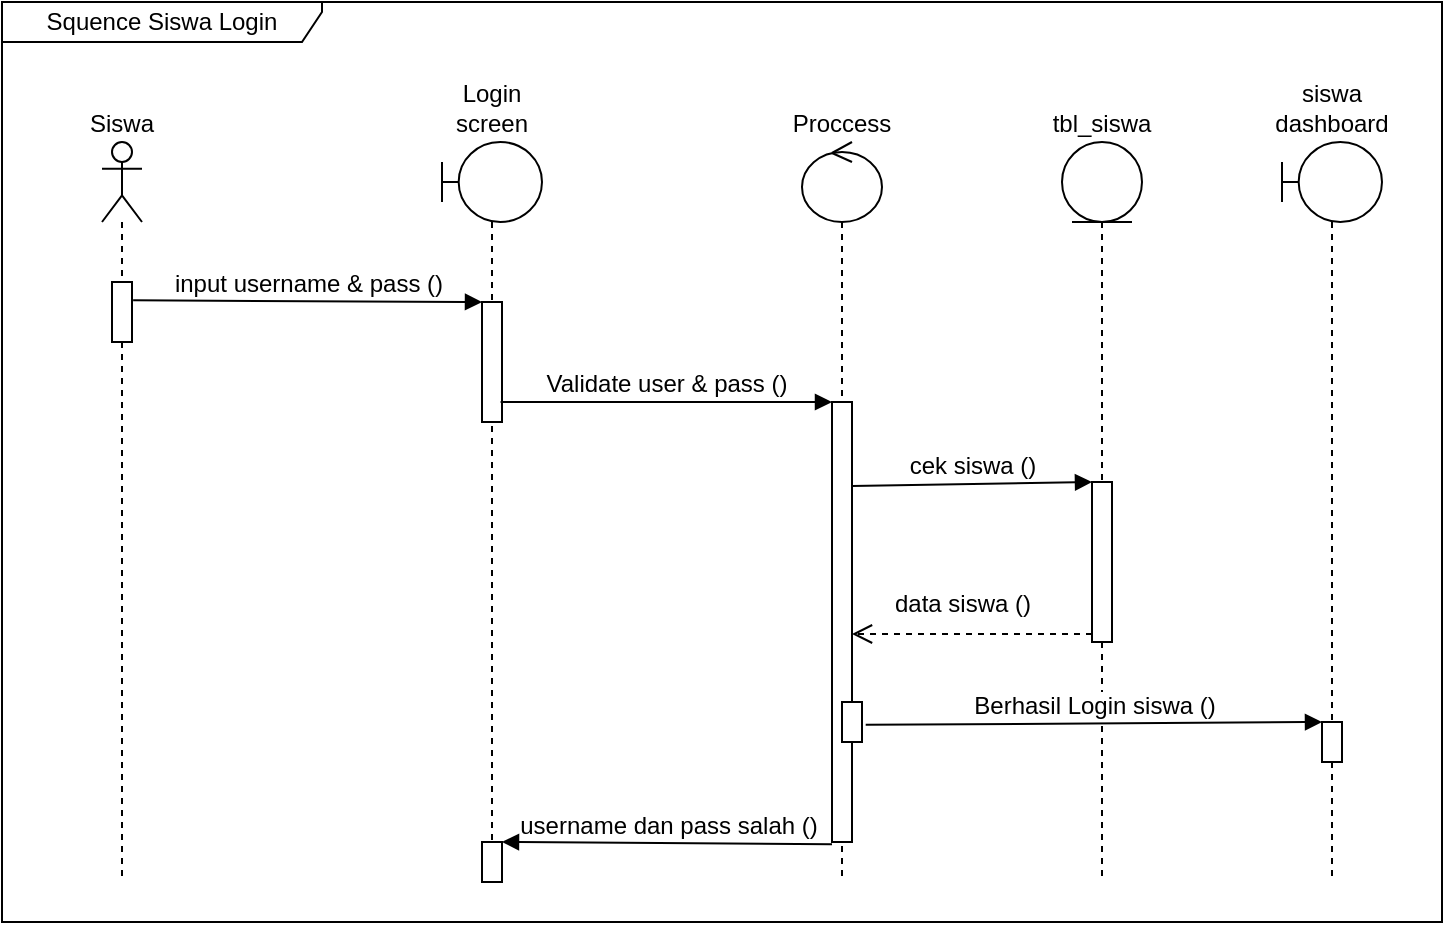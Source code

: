 <mxfile version="17.4.2" type="device"><diagram id="yF4UW3DjHv52iDhMIdAs" name="Page-1"><mxGraphModel dx="1231" dy="790" grid="1" gridSize="10" guides="1" tooltips="1" connect="1" arrows="1" fold="1" page="1" pageScale="1" pageWidth="850" pageHeight="1100" math="0" shadow="0"><root><mxCell id="0"/><mxCell id="1" parent="0"/><mxCell id="4aPm-_4qM3KbOW-iP_ZP-2" value="Login screen" style="shape=umlLifeline;participant=umlBoundary;perimeter=lifelinePerimeter;whiteSpace=wrap;html=1;container=1;collapsible=0;recursiveResize=0;verticalAlign=bottom;spacingTop=36;outlineConnect=0;labelPosition=center;verticalLabelPosition=top;align=center;fontSize=12;" vertex="1" parent="1"><mxGeometry x="300" y="150" width="50" height="370" as="geometry"/></mxCell><mxCell id="4aPm-_4qM3KbOW-iP_ZP-9" value="" style="html=1;points=[];perimeter=orthogonalPerimeter;fontSize=12;" vertex="1" parent="4aPm-_4qM3KbOW-iP_ZP-2"><mxGeometry x="20" y="80" width="10" height="60" as="geometry"/></mxCell><mxCell id="4aPm-_4qM3KbOW-iP_ZP-28" value="" style="html=1;points=[];perimeter=orthogonalPerimeter;fontSize=12;" vertex="1" parent="4aPm-_4qM3KbOW-iP_ZP-2"><mxGeometry x="20" y="350" width="10" height="20" as="geometry"/></mxCell><mxCell id="4aPm-_4qM3KbOW-iP_ZP-3" value="Proccess" style="shape=umlLifeline;participant=umlControl;perimeter=lifelinePerimeter;whiteSpace=wrap;html=1;container=1;collapsible=0;recursiveResize=0;verticalAlign=bottom;spacingTop=36;outlineConnect=0;fontSize=12;labelPosition=center;verticalLabelPosition=top;align=center;" vertex="1" parent="1"><mxGeometry x="480" y="150" width="40" height="370" as="geometry"/></mxCell><mxCell id="4aPm-_4qM3KbOW-iP_ZP-12" value="" style="html=1;points=[];perimeter=orthogonalPerimeter;fontSize=12;" vertex="1" parent="4aPm-_4qM3KbOW-iP_ZP-3"><mxGeometry x="15" y="130" width="10" height="220" as="geometry"/></mxCell><mxCell id="4aPm-_4qM3KbOW-iP_ZP-18" value="" style="html=1;points=[];perimeter=orthogonalPerimeter;fontSize=12;" vertex="1" parent="4aPm-_4qM3KbOW-iP_ZP-3"><mxGeometry x="20" y="280" width="10" height="20" as="geometry"/></mxCell><mxCell id="4aPm-_4qM3KbOW-iP_ZP-4" value="tbl_siswa" style="shape=umlLifeline;participant=umlEntity;perimeter=lifelinePerimeter;whiteSpace=wrap;html=1;container=1;collapsible=0;recursiveResize=0;verticalAlign=bottom;spacingTop=36;outlineConnect=0;fontSize=12;labelPosition=center;verticalLabelPosition=top;align=center;" vertex="1" parent="1"><mxGeometry x="610" y="150" width="40" height="370" as="geometry"/></mxCell><mxCell id="4aPm-_4qM3KbOW-iP_ZP-15" value="" style="html=1;points=[];perimeter=orthogonalPerimeter;fontSize=12;" vertex="1" parent="4aPm-_4qM3KbOW-iP_ZP-4"><mxGeometry x="15" y="170" width="10" height="80" as="geometry"/></mxCell><mxCell id="4aPm-_4qM3KbOW-iP_ZP-5" value="Siswa" style="shape=umlLifeline;participant=umlActor;perimeter=lifelinePerimeter;whiteSpace=wrap;html=1;container=1;collapsible=0;recursiveResize=0;verticalAlign=bottom;spacingTop=36;outlineConnect=0;fontSize=12;labelPosition=center;verticalLabelPosition=top;align=center;" vertex="1" parent="1"><mxGeometry x="130" y="150" width="20" height="370" as="geometry"/></mxCell><mxCell id="4aPm-_4qM3KbOW-iP_ZP-6" value="" style="html=1;points=[];perimeter=orthogonalPerimeter;fontSize=12;" vertex="1" parent="4aPm-_4qM3KbOW-iP_ZP-5"><mxGeometry x="5" y="70" width="10" height="30" as="geometry"/></mxCell><mxCell id="4aPm-_4qM3KbOW-iP_ZP-10" value="input username &amp;amp; pass ()" style="html=1;verticalAlign=bottom;endArrow=block;entryX=0;entryY=0;rounded=0;fontSize=12;exitX=1.057;exitY=0.305;exitDx=0;exitDy=0;exitPerimeter=0;" edge="1" target="4aPm-_4qM3KbOW-iP_ZP-9" parent="1" source="4aPm-_4qM3KbOW-iP_ZP-6"><mxGeometry relative="1" as="geometry"><mxPoint x="250" y="230" as="sourcePoint"/></mxGeometry></mxCell><mxCell id="4aPm-_4qM3KbOW-iP_ZP-13" value="Validate user &amp;amp; pass ()" style="html=1;verticalAlign=bottom;endArrow=block;entryX=0;entryY=0;rounded=0;fontSize=12;exitX=0.929;exitY=0.833;exitDx=0;exitDy=0;exitPerimeter=0;" edge="1" target="4aPm-_4qM3KbOW-iP_ZP-12" parent="1" source="4aPm-_4qM3KbOW-iP_ZP-9"><mxGeometry relative="1" as="geometry"><mxPoint x="425" y="280" as="sourcePoint"/></mxGeometry></mxCell><mxCell id="4aPm-_4qM3KbOW-iP_ZP-16" value="cek siswa ()" style="html=1;verticalAlign=bottom;endArrow=block;entryX=0;entryY=0;rounded=0;fontSize=12;exitX=1;exitY=0.191;exitDx=0;exitDy=0;exitPerimeter=0;" edge="1" target="4aPm-_4qM3KbOW-iP_ZP-15" parent="1" source="4aPm-_4qM3KbOW-iP_ZP-12"><mxGeometry relative="1" as="geometry"><mxPoint x="510" y="320" as="sourcePoint"/></mxGeometry></mxCell><mxCell id="4aPm-_4qM3KbOW-iP_ZP-17" value="data siswa ()" style="html=1;verticalAlign=bottom;endArrow=open;dashed=1;endSize=8;exitX=0;exitY=0.95;rounded=0;fontSize=12;" edge="1" source="4aPm-_4qM3KbOW-iP_ZP-15" parent="1" target="4aPm-_4qM3KbOW-iP_ZP-12"><mxGeometry x="0.083" y="-6" relative="1" as="geometry"><mxPoint x="555" y="396" as="targetPoint"/><mxPoint as="offset"/></mxGeometry></mxCell><mxCell id="4aPm-_4qM3KbOW-iP_ZP-20" value="siswa dashboard" style="shape=umlLifeline;participant=umlBoundary;perimeter=lifelinePerimeter;whiteSpace=wrap;html=1;container=1;collapsible=0;recursiveResize=0;verticalAlign=bottom;spacingTop=36;outlineConnect=0;labelPosition=center;verticalLabelPosition=top;align=center;fontSize=12;" vertex="1" parent="1"><mxGeometry x="720" y="150" width="50" height="370" as="geometry"/></mxCell><mxCell id="4aPm-_4qM3KbOW-iP_ZP-23" value="" style="html=1;points=[];perimeter=orthogonalPerimeter;fontSize=12;" vertex="1" parent="4aPm-_4qM3KbOW-iP_ZP-20"><mxGeometry x="20" y="290" width="10" height="20" as="geometry"/></mxCell><mxCell id="4aPm-_4qM3KbOW-iP_ZP-24" value="Berhasil Login siswa ()" style="html=1;verticalAlign=bottom;endArrow=block;entryX=0;entryY=0;rounded=0;fontSize=12;exitX=1.186;exitY=0.571;exitDx=0;exitDy=0;exitPerimeter=0;" edge="1" target="4aPm-_4qM3KbOW-iP_ZP-23" parent="1" source="4aPm-_4qM3KbOW-iP_ZP-18"><mxGeometry relative="1" as="geometry"><mxPoint x="670" y="440" as="sourcePoint"/></mxGeometry></mxCell><mxCell id="4aPm-_4qM3KbOW-iP_ZP-29" value="username dan pass salah ()" style="html=1;verticalAlign=bottom;endArrow=block;entryX=1;entryY=0;rounded=0;fontSize=12;exitX=0;exitY=1.005;exitDx=0;exitDy=0;exitPerimeter=0;" edge="1" target="4aPm-_4qM3KbOW-iP_ZP-28" parent="1" source="4aPm-_4qM3KbOW-iP_ZP-12"><mxGeometry relative="1" as="geometry"><mxPoint x="390" y="500" as="sourcePoint"/></mxGeometry></mxCell><mxCell id="4aPm-_4qM3KbOW-iP_ZP-35" value="Squence Siswa Login" style="shape=umlFrame;whiteSpace=wrap;html=1;fontSize=12;width=160;height=20;" vertex="1" parent="1"><mxGeometry x="80" y="80" width="720" height="460" as="geometry"/></mxCell></root></mxGraphModel></diagram></mxfile>